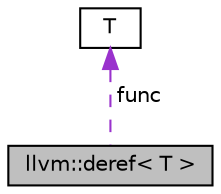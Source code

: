 digraph "llvm::deref&lt; T &gt;"
{
 // LATEX_PDF_SIZE
  bgcolor="transparent";
  edge [fontname="Helvetica",fontsize="10",labelfontname="Helvetica",labelfontsize="10"];
  node [fontname="Helvetica",fontsize="10",shape="box"];
  Node1 [label="llvm::deref\< T \>",height=0.2,width=0.4,color="black", fillcolor="grey75", style="filled", fontcolor="black",tooltip="Binary functor that adapts to any other binary functor after dereferencing operands."];
  Node2 -> Node1 [dir="back",color="darkorchid3",fontsize="10",style="dashed",label=" func" ,fontname="Helvetica"];
  Node2 [label="T",height=0.2,width=0.4,color="black",URL="$classT.html",tooltip=" "];
}
